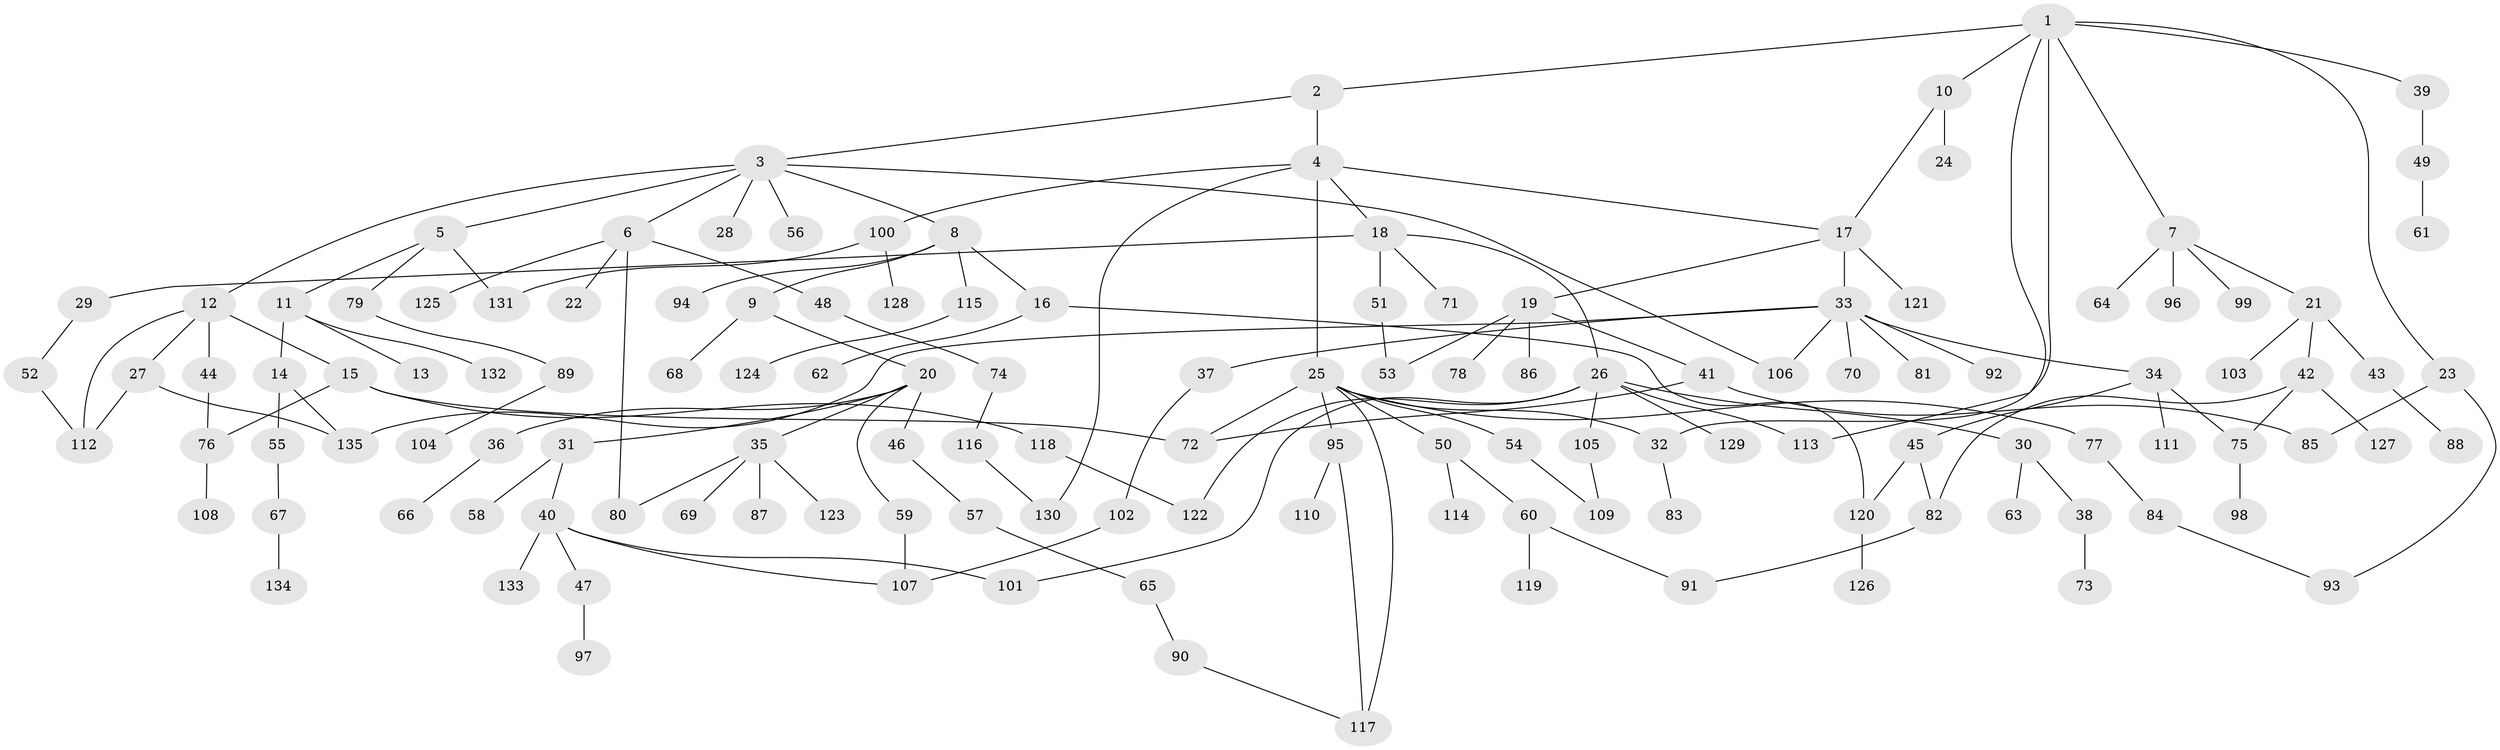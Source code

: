 // Generated by graph-tools (version 1.1) at 2025/25/03/09/25 03:25:25]
// undirected, 135 vertices, 162 edges
graph export_dot {
graph [start="1"]
  node [color=gray90,style=filled];
  1;
  2;
  3;
  4;
  5;
  6;
  7;
  8;
  9;
  10;
  11;
  12;
  13;
  14;
  15;
  16;
  17;
  18;
  19;
  20;
  21;
  22;
  23;
  24;
  25;
  26;
  27;
  28;
  29;
  30;
  31;
  32;
  33;
  34;
  35;
  36;
  37;
  38;
  39;
  40;
  41;
  42;
  43;
  44;
  45;
  46;
  47;
  48;
  49;
  50;
  51;
  52;
  53;
  54;
  55;
  56;
  57;
  58;
  59;
  60;
  61;
  62;
  63;
  64;
  65;
  66;
  67;
  68;
  69;
  70;
  71;
  72;
  73;
  74;
  75;
  76;
  77;
  78;
  79;
  80;
  81;
  82;
  83;
  84;
  85;
  86;
  87;
  88;
  89;
  90;
  91;
  92;
  93;
  94;
  95;
  96;
  97;
  98;
  99;
  100;
  101;
  102;
  103;
  104;
  105;
  106;
  107;
  108;
  109;
  110;
  111;
  112;
  113;
  114;
  115;
  116;
  117;
  118;
  119;
  120;
  121;
  122;
  123;
  124;
  125;
  126;
  127;
  128;
  129;
  130;
  131;
  132;
  133;
  134;
  135;
  1 -- 2;
  1 -- 7;
  1 -- 10;
  1 -- 23;
  1 -- 32;
  1 -- 39;
  1 -- 113;
  2 -- 3;
  2 -- 4;
  3 -- 5;
  3 -- 6;
  3 -- 8;
  3 -- 12;
  3 -- 28;
  3 -- 56;
  3 -- 106;
  4 -- 17;
  4 -- 18;
  4 -- 25;
  4 -- 100;
  4 -- 130;
  5 -- 11;
  5 -- 79;
  5 -- 131;
  6 -- 22;
  6 -- 48;
  6 -- 80;
  6 -- 125;
  7 -- 21;
  7 -- 64;
  7 -- 96;
  7 -- 99;
  8 -- 9;
  8 -- 16;
  8 -- 94;
  8 -- 115;
  9 -- 20;
  9 -- 68;
  10 -- 24;
  10 -- 17;
  11 -- 13;
  11 -- 14;
  11 -- 132;
  12 -- 15;
  12 -- 27;
  12 -- 44;
  12 -- 112;
  14 -- 55;
  14 -- 135;
  15 -- 72;
  15 -- 76;
  15 -- 118;
  16 -- 62;
  16 -- 120;
  17 -- 19;
  17 -- 33;
  17 -- 121;
  18 -- 26;
  18 -- 29;
  18 -- 51;
  18 -- 71;
  19 -- 41;
  19 -- 78;
  19 -- 86;
  19 -- 53;
  20 -- 31;
  20 -- 35;
  20 -- 36;
  20 -- 46;
  20 -- 59;
  21 -- 42;
  21 -- 43;
  21 -- 103;
  23 -- 93;
  23 -- 85;
  25 -- 50;
  25 -- 54;
  25 -- 77;
  25 -- 95;
  25 -- 117;
  25 -- 32;
  25 -- 72;
  26 -- 30;
  26 -- 105;
  26 -- 113;
  26 -- 122;
  26 -- 129;
  26 -- 101;
  27 -- 112;
  27 -- 135;
  29 -- 52;
  30 -- 38;
  30 -- 63;
  31 -- 40;
  31 -- 58;
  32 -- 83;
  33 -- 34;
  33 -- 37;
  33 -- 70;
  33 -- 81;
  33 -- 92;
  33 -- 106;
  33 -- 135;
  34 -- 45;
  34 -- 111;
  34 -- 75;
  35 -- 69;
  35 -- 87;
  35 -- 123;
  35 -- 80;
  36 -- 66;
  37 -- 102;
  38 -- 73;
  39 -- 49;
  40 -- 47;
  40 -- 101;
  40 -- 107;
  40 -- 133;
  41 -- 85;
  41 -- 72;
  42 -- 75;
  42 -- 82;
  42 -- 127;
  43 -- 88;
  44 -- 76;
  45 -- 120;
  45 -- 82;
  46 -- 57;
  47 -- 97;
  48 -- 74;
  49 -- 61;
  50 -- 60;
  50 -- 114;
  51 -- 53;
  52 -- 112;
  54 -- 109;
  55 -- 67;
  57 -- 65;
  59 -- 107;
  60 -- 91;
  60 -- 119;
  65 -- 90;
  67 -- 134;
  74 -- 116;
  75 -- 98;
  76 -- 108;
  77 -- 84;
  79 -- 89;
  82 -- 91;
  84 -- 93;
  89 -- 104;
  90 -- 117;
  95 -- 110;
  95 -- 117;
  100 -- 128;
  100 -- 131;
  102 -- 107;
  105 -- 109;
  115 -- 124;
  116 -- 130;
  118 -- 122;
  120 -- 126;
}
